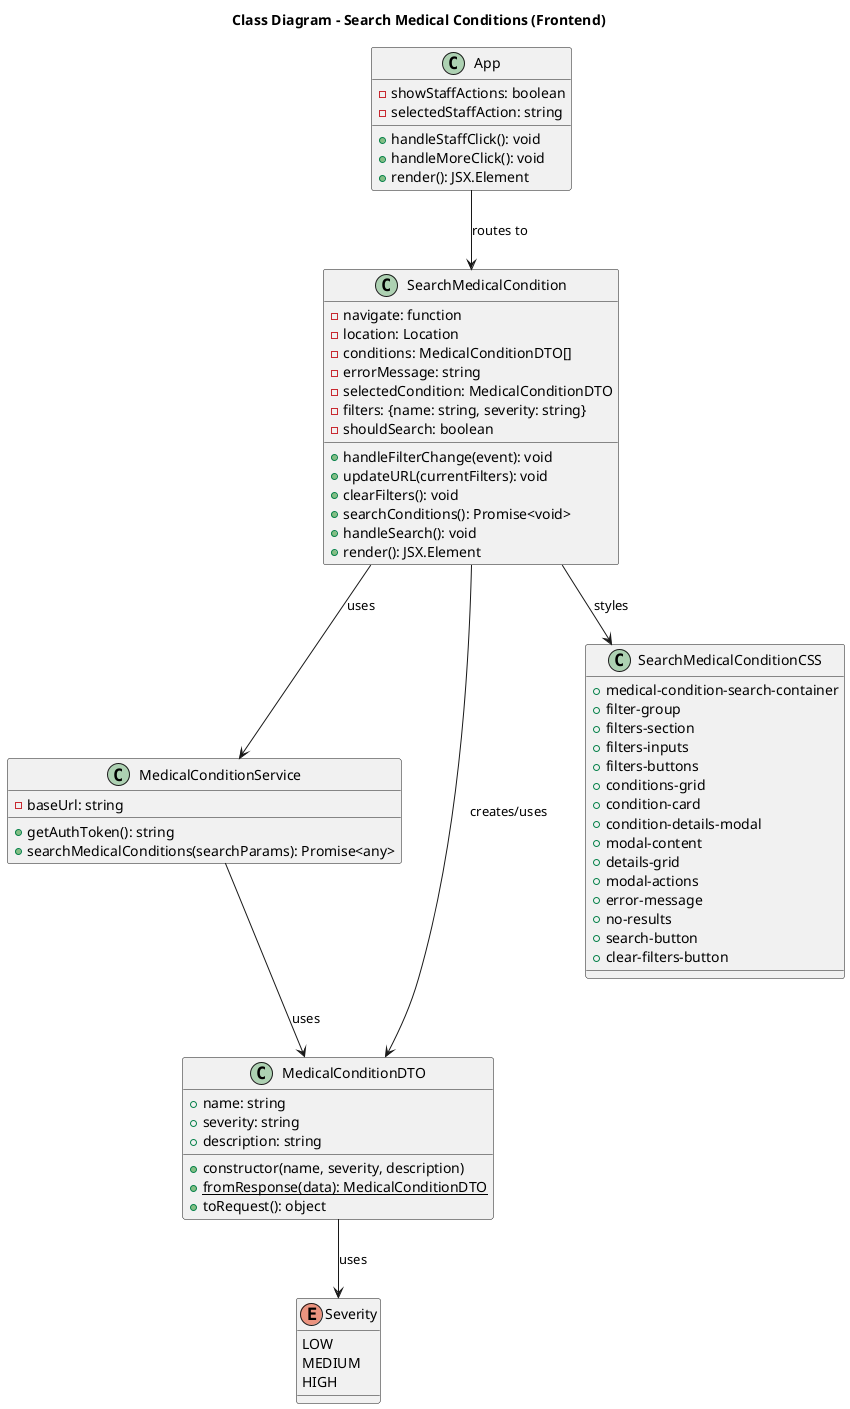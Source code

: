 @startuml CD
title "Class Diagram - Search Medical Conditions (Frontend)"

class SearchMedicalCondition {
  -navigate: function
  -location: Location
  -conditions: MedicalConditionDTO[]
  -errorMessage: string
  -selectedCondition: MedicalConditionDTO
  -filters: {name: string, severity: string}
  -shouldSearch: boolean
  +handleFilterChange(event): void
  +updateURL(currentFilters): void
  +clearFilters(): void
  +searchConditions(): Promise<void>
  +handleSearch(): void
  +render(): JSX.Element
}

class MedicalConditionService {
  -baseUrl: string
  +getAuthToken(): string
  +searchMedicalConditions(searchParams): Promise<any>
}

class MedicalConditionDTO {
  +name: string
  +severity: string
  +description: string
  +constructor(name, severity, description)
  +{static} fromResponse(data): MedicalConditionDTO
  +toRequest(): object
}

class SearchMedicalConditionCSS {
  +medical-condition-search-container
  +filter-group
  +filters-section
  +filters-inputs
  +filters-buttons
  +conditions-grid
  +condition-card
  +condition-details-modal
  +modal-content
  +details-grid
  +modal-actions
  +error-message
  +no-results
  +search-button
  +clear-filters-button
}

enum Severity {
  LOW
  MEDIUM
  HIGH
}

class App {
  -showStaffActions: boolean
  -selectedStaffAction: string
  +handleStaffClick(): void
  +handleMoreClick(): void
  +render(): JSX.Element
}

SearchMedicalCondition --> MedicalConditionService: uses
SearchMedicalCondition --> MedicalConditionDTO: creates/uses
SearchMedicalCondition --> SearchMedicalConditionCSS: styles
MedicalConditionService --> MedicalConditionDTO: uses
MedicalConditionDTO --> Severity: uses
App --> SearchMedicalCondition: routes to


@enduml